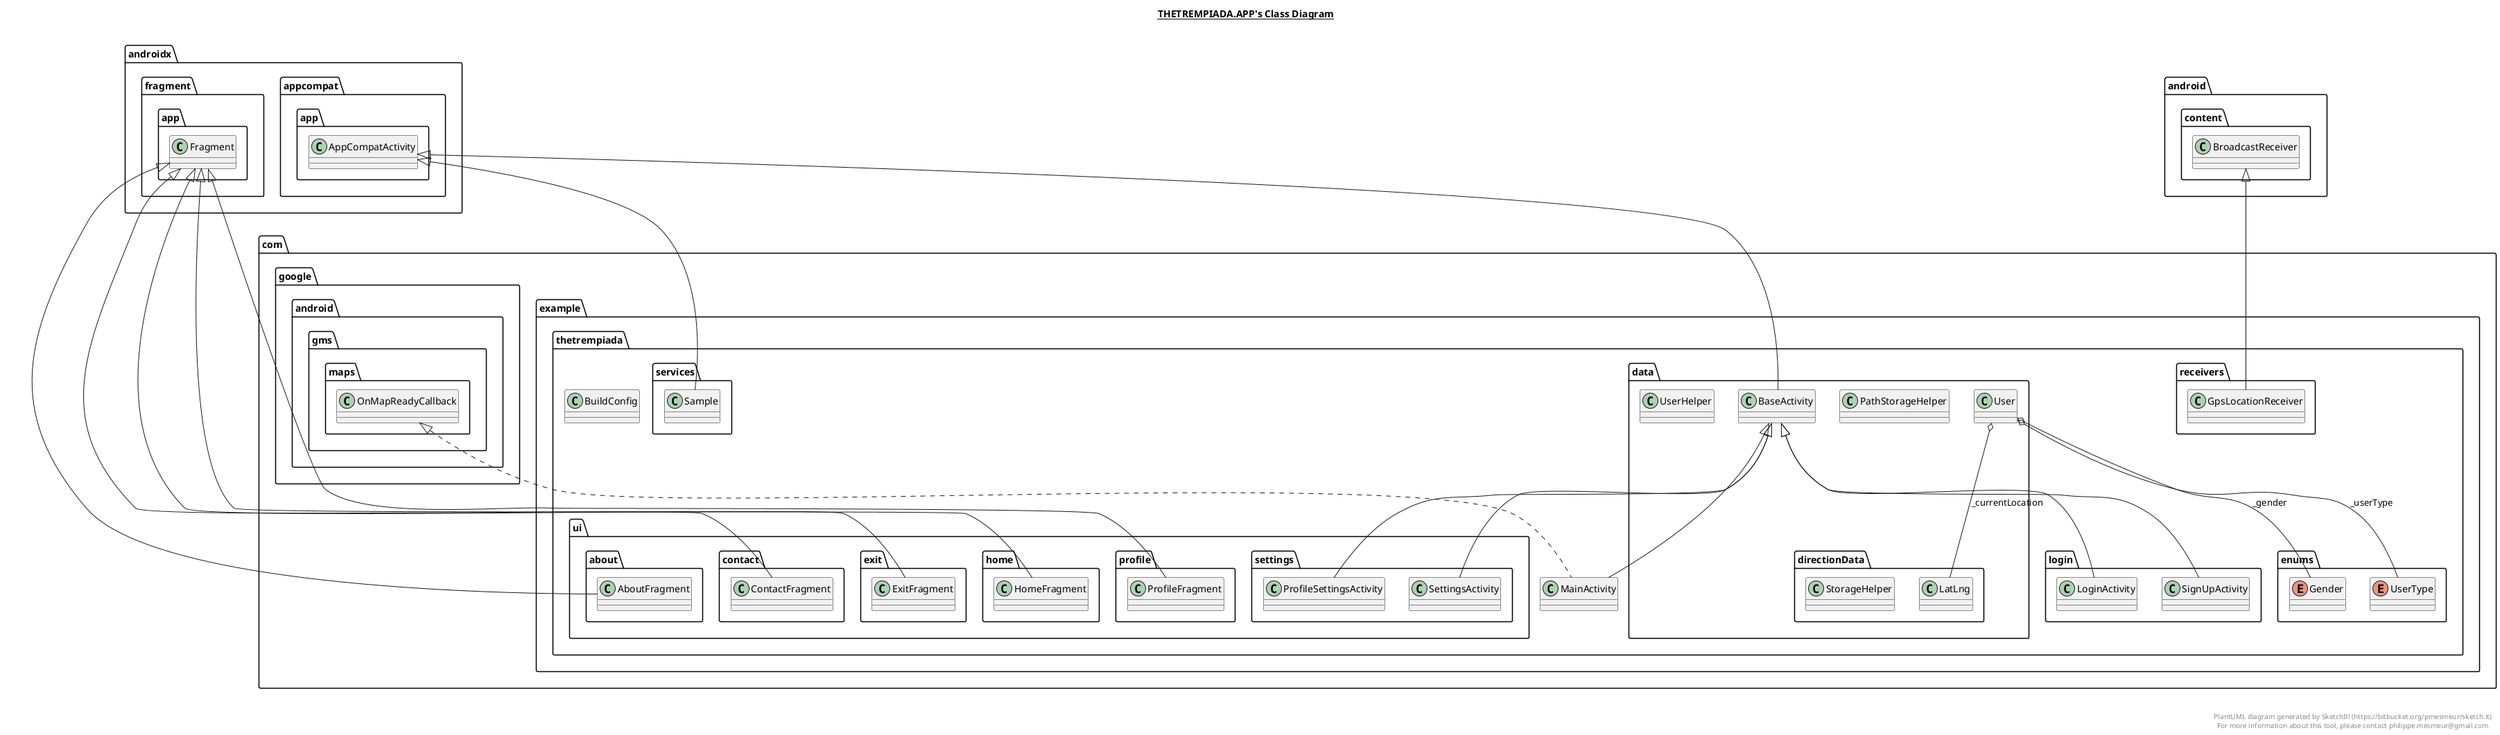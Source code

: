 @startuml

title __THETREMPIADA.APP's Class Diagram__\n

  namespace com.example.thetrempiada {
    class com.example.thetrempiada.BuildConfig {
    }
  }
  

  namespace com.example.thetrempiada {
    class com.example.thetrempiada.MainActivity {
    }
  }
  

  namespace com.example.thetrempiada {
    namespace data {
      class com.example.thetrempiada.data.BaseActivity {
      }
    }
  }
  

  namespace com.example.thetrempiada {
    namespace data {
      class com.example.thetrempiada.data.PathStorageHelper {
      }
    }
  }
  

  namespace com.example.thetrempiada {
    namespace data {
      class com.example.thetrempiada.data.User {
      }
    }
  }
  

  namespace com.example.thetrempiada {
    namespace data {
      class com.example.thetrempiada.data.UserHelper {
      }
    }
  }
  

  namespace com.example.thetrempiada {
    namespace data {
      namespace directionData {
        class com.example.thetrempiada.data.directionData.LatLng {
        }
      }
    }
  }
  

  namespace com.example.thetrempiada {
    namespace data {
      namespace directionData {
        class com.example.thetrempiada.data.directionData.StorageHelper {
        }
      }
    }
  }
  

  namespace com.example.thetrempiada {
    namespace enums {
      enum Gender {
      }
    }
  }
  

  namespace com.example.thetrempiada {
    namespace enums {
      enum UserType {
      }
    }
  }
  

  namespace com.example.thetrempiada {
    namespace login {
      class com.example.thetrempiada.login.LoginActivity {
      }
    }
  }
  

  namespace com.example.thetrempiada {
    namespace login {
      class com.example.thetrempiada.login.SignUpActivity {
      }
    }
  }
  

  namespace com.example.thetrempiada {
    namespace receivers {
      class com.example.thetrempiada.receivers.GpsLocationReceiver {
      }
    }
  }
  

  namespace com.example.thetrempiada {
    namespace services {
      class com.example.thetrempiada.services.Sample {
      }
    }
  }
  

  namespace com.example.thetrempiada {
    namespace ui.about {
      class com.example.thetrempiada.ui.about.AboutFragment {
      }
    }
  }
  

  namespace com.example.thetrempiada {
    namespace ui.contact {
      class com.example.thetrempiada.ui.contact.ContactFragment {
      }
    }
  }
  

  namespace com.example.thetrempiada {
    namespace ui.exit {
      class com.example.thetrempiada.ui.exit.ExitFragment {
      }
    }
  }
  

  namespace com.example.thetrempiada {
    namespace ui.home {
      class com.example.thetrempiada.ui.home.HomeFragment {
      }
    }
  }
  

  namespace com.example.thetrempiada {
    namespace ui.profile {
      class com.example.thetrempiada.ui.profile.ProfileFragment {
      }
    }
  }
  

  namespace com.example.thetrempiada {
    namespace ui.settings {
      class com.example.thetrempiada.ui.settings.ProfileSettingsActivity {
      }
    }
  }
  

  namespace com.example.thetrempiada {
    namespace ui.settings {
      class com.example.thetrempiada.ui.settings.SettingsActivity {
      }
    }
  }
  

  com.example.thetrempiada.MainActivity .up.|> com.google.android.gms.maps.OnMapReadyCallback
  com.example.thetrempiada.MainActivity -up-|> com.example.thetrempiada.data.BaseActivity
  com.example.thetrempiada.data.BaseActivity -up-|> androidx.appcompat.app.AppCompatActivity
  com.example.thetrempiada.data.BaseActivity o-- com.example.thetrempiada.data.BaseActivity.OnTouchOutsideViewListener : mOnTouchOutsideViewListener
  com.example.thetrempiada.data.User o-- com.example.thetrempiada.data.directionData.LatLng : _currentLocation
  com.example.thetrempiada.data.User o-- com.example.thetrempiada.enums.Gender : _gender
  com.example.thetrempiada.data.User o-- com.example.thetrempiada.enums.UserType : _userType
  com.example.thetrempiada.login.LoginActivity -up-|> com.example.thetrempiada.data.BaseActivity
  com.example.thetrempiada.login.SignUpActivity -up-|> com.example.thetrempiada.data.BaseActivity
  com.example.thetrempiada.receivers.GpsLocationReceiver -up-|> android.content.BroadcastReceiver
  com.example.thetrempiada.services.Sample -up-|> androidx.appcompat.app.AppCompatActivity
  com.example.thetrempiada.ui.about.AboutFragment -up-|> androidx.fragment.app.Fragment
  com.example.thetrempiada.ui.contact.ContactFragment -up-|> androidx.fragment.app.Fragment
  com.example.thetrempiada.ui.exit.ExitFragment -up-|> androidx.fragment.app.Fragment
  com.example.thetrempiada.ui.home.HomeFragment -up-|> androidx.fragment.app.Fragment
  com.example.thetrempiada.ui.profile.ProfileFragment -up-|> androidx.fragment.app.Fragment
  com.example.thetrempiada.ui.settings.ProfileSettingsActivity -up-|> com.example.thetrempiada.data.BaseActivity
  com.example.thetrempiada.ui.settings.SettingsActivity -up-|> com.example.thetrempiada.data.BaseActivity


right footer


PlantUML diagram generated by SketchIt! (https://bitbucket.org/pmesmeur/sketch.it)
For more information about this tool, please contact philippe.mesmeur@gmail.com
endfooter

@enduml
